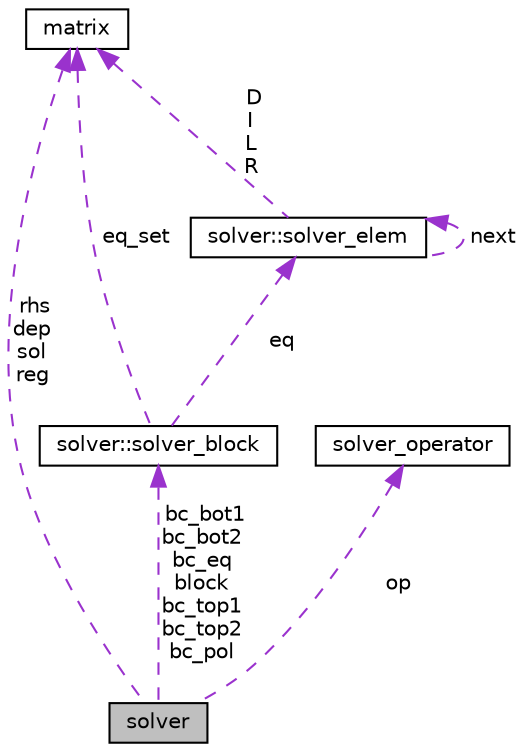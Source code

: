 digraph "solver"
{
  edge [fontname="Helvetica",fontsize="10",labelfontname="Helvetica",labelfontsize="10"];
  node [fontname="Helvetica",fontsize="10",shape=record];
  Node1 [label="solver",height=0.2,width=0.4,color="black", fillcolor="grey75", style="filled" fontcolor="black"];
  Node2 -> Node1 [dir="back",color="darkorchid3",fontsize="10",style="dashed",label=" rhs\ndep\nsol\nreg" ,fontname="Helvetica"];
  Node2 [label="matrix",height=0.2,width=0.4,color="black", fillcolor="white", style="filled",URL="$classmatrix.html",tooltip="The matrix class is used to facilitate the work with regular dense matrices. "];
  Node3 -> Node1 [dir="back",color="darkorchid3",fontsize="10",style="dashed",label=" bc_bot1\nbc_bot2\nbc_eq\nblock\nbc_top1\nbc_top2\nbc_pol" ,fontname="Helvetica"];
  Node3 [label="solver::solver_block",height=0.2,width=0.4,color="black", fillcolor="white", style="filled",URL="$classsolver_1_1solver__block.html",tooltip="Stores all the equations for a given block (a block can either be a domain or a set of boundary condi..."];
  Node2 -> Node3 [dir="back",color="darkorchid3",fontsize="10",style="dashed",label=" eq_set" ,fontname="Helvetica"];
  Node4 -> Node3 [dir="back",color="darkorchid3",fontsize="10",style="dashed",label=" eq" ,fontname="Helvetica"];
  Node4 [label="solver::solver_elem",height=0.2,width=0.4,color="black", fillcolor="white", style="filled",URL="$classsolver_1_1solver__elem.html",tooltip="Stores one term of an equation. "];
  Node2 -> Node4 [dir="back",color="darkorchid3",fontsize="10",style="dashed",label=" D\nI\nL\nR" ,fontname="Helvetica"];
  Node4 -> Node4 [dir="back",color="darkorchid3",fontsize="10",style="dashed",label=" next" ,fontname="Helvetica"];
  Node5 -> Node1 [dir="back",color="darkorchid3",fontsize="10",style="dashed",label=" op" ,fontname="Helvetica"];
  Node5 [label="solver_operator",height=0.2,width=0.4,color="black", fillcolor="white", style="filled",URL="$classsolver__operator.html"];
}

